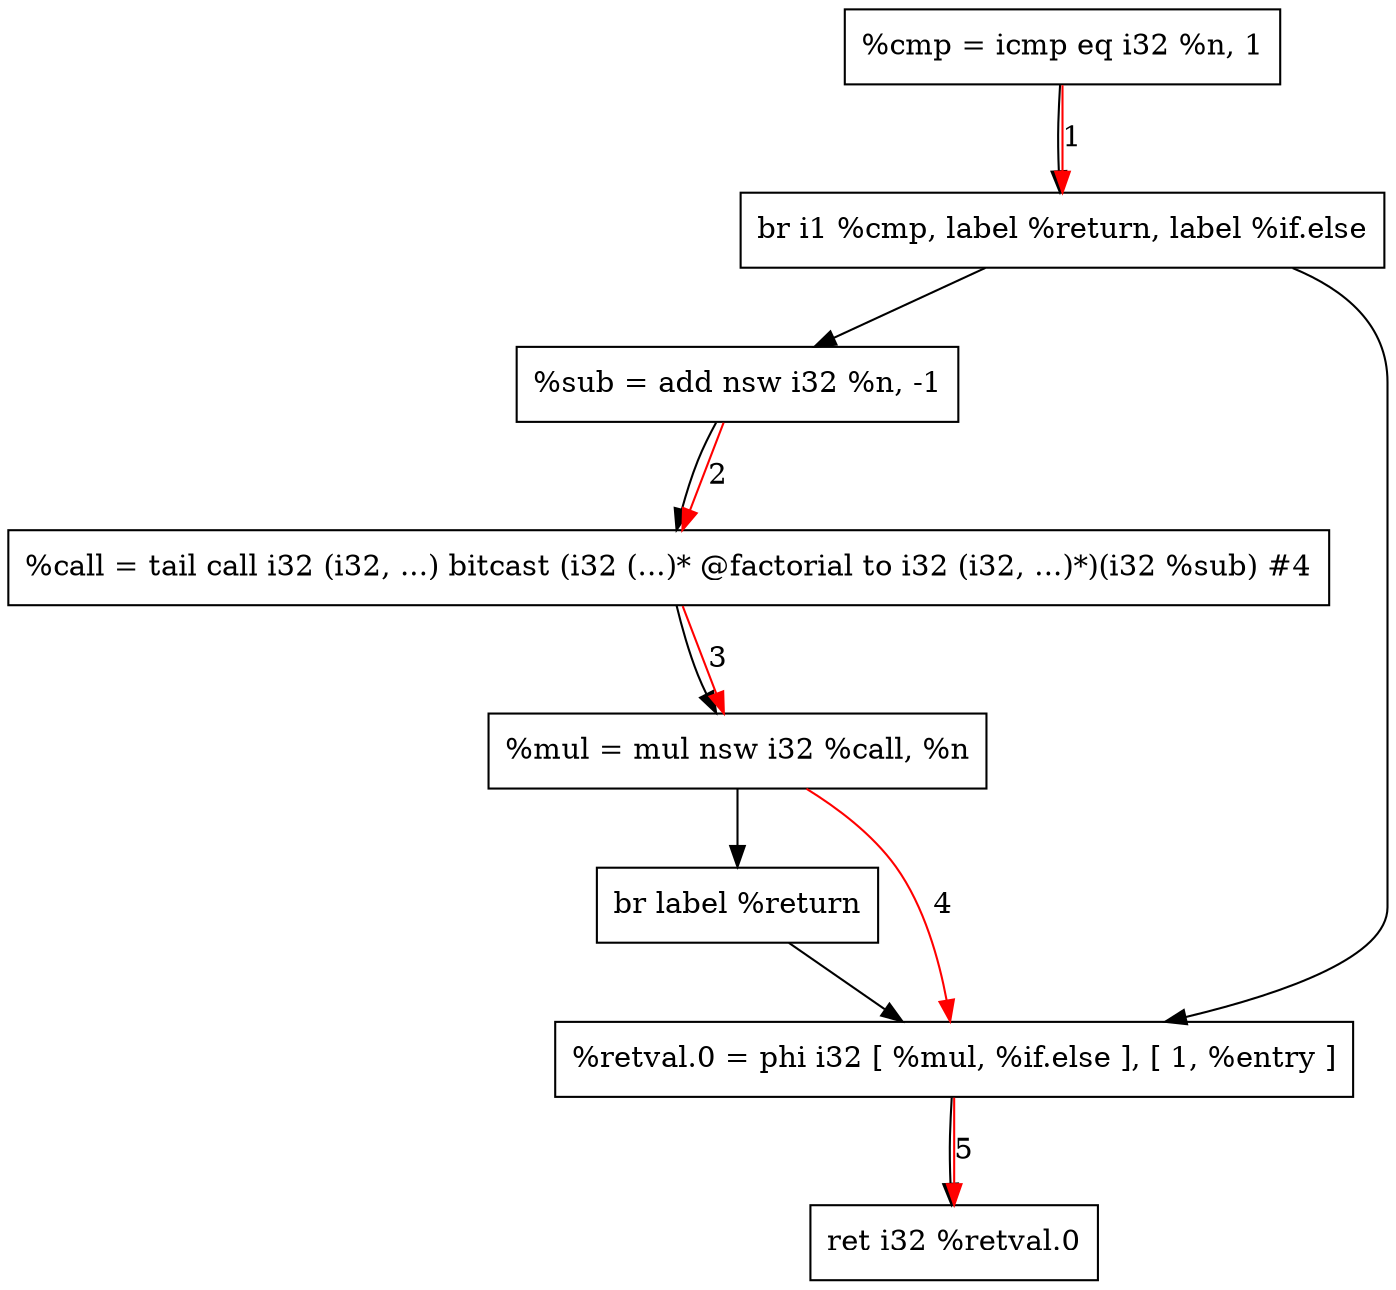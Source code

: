digraph "CDFG for'func' function" {
	Node0x5642055e6ec0[shape=record, label="  %cmp = icmp eq i32 %n, 1"]
	Node0x564205570c98[shape=record, label="  br i1 %cmp, label %return, label %if.else"]
	Node0x5642055e70a0[shape=record, label="  %sub = add nsw i32 %n, -1"]
	Node0x5642055e7400[shape=record, label="  %call = tail call i32 (i32, ...) bitcast (i32 (...)* @factorial to i32 (i32, ...)*)(i32 %sub) #4"]
	Node0x5642055e74f0[shape=record, label="  %mul = mul nsw i32 %call, %n"]
	Node0x5642055e7568[shape=record, label="  br label %return"]
	Node0x5642055e75b8[shape=record, label="  %retval.0 = phi i32 [ %mul, %if.else ], [ 1, %entry ]"]
	Node0x5642055e6808[shape=record, label="  ret i32 %retval.0"]
	Node0x5642055e6ec0 -> Node0x564205570c98
	Node0x564205570c98 -> Node0x5642055e75b8
	Node0x564205570c98 -> Node0x5642055e70a0
	Node0x5642055e70a0 -> Node0x5642055e7400
	Node0x5642055e7400 -> Node0x5642055e74f0
	Node0x5642055e74f0 -> Node0x5642055e7568
	Node0x5642055e7568 -> Node0x5642055e75b8
	Node0x5642055e75b8 -> Node0x5642055e6808
edge [color=red]
	Node0x5642055e6ec0 -> Node0x564205570c98[label="1"]
	Node0x5642055e70a0 -> Node0x5642055e7400[label="2"]
	Node0x5642055e7400 -> Node0x5642055e74f0[label="3"]
	Node0x5642055e74f0 -> Node0x5642055e75b8[label="4"]
	Node0x5642055e75b8 -> Node0x5642055e6808[label="5"]
}
